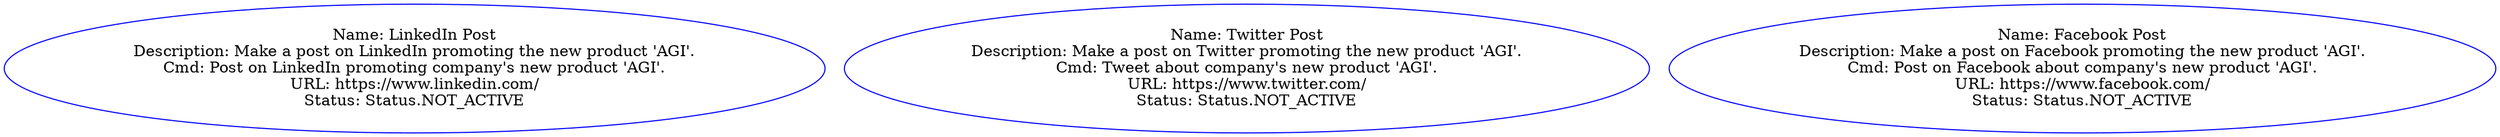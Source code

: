 // Task List
digraph {
	1 [label="Name: LinkedIn Post
Description: Make a post on LinkedIn promoting the new product 'AGI'.
Cmd: Post on LinkedIn promoting company's new product 'AGI'.
URL: https://www.linkedin.com/
Status: Status.NOT_ACTIVE" color=blue]
	2 [label="Name: Twitter Post
Description: Make a post on Twitter promoting the new product 'AGI'.
Cmd: Tweet about company's new product 'AGI'.
URL: https://www.twitter.com/
Status: Status.NOT_ACTIVE" color=blue]
	3 [label="Name: Facebook Post
Description: Make a post on Facebook promoting the new product 'AGI'.
Cmd: Post on Facebook about company's new product 'AGI'.
URL: https://www.facebook.com/
Status: Status.NOT_ACTIVE" color=blue]
}
